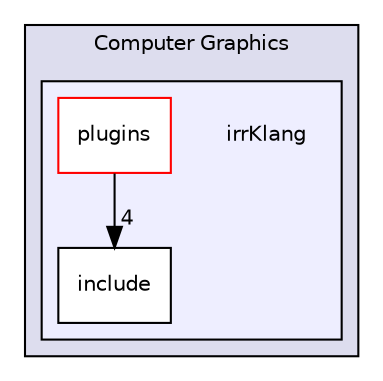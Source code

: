 digraph "Computer Graphics/irrKlang" {
  bgcolor=transparent;
  compound=true
  node [ fontsize="10", fontname="Helvetica"];
  edge [ labelfontsize="10", labelfontname="Helvetica"];
  subgraph clusterdir_ae43a1f3162a6a75b457adff50d66fa5 {
    graph [ bgcolor="#ddddee", pencolor="black", label="Computer Graphics" fontname="Helvetica", fontsize="10", URL="dir_ae43a1f3162a6a75b457adff50d66fa5.html"]
  subgraph clusterdir_6a0ef7c59787af7de3734003789107e2 {
    graph [ bgcolor="#eeeeff", pencolor="black", label="" URL="dir_6a0ef7c59787af7de3734003789107e2.html"];
    dir_6a0ef7c59787af7de3734003789107e2 [shape=plaintext label="irrKlang"];
    dir_2dee590d80439c849fbe3dcf65def756 [shape=box label="include" color="black" fillcolor="white" style="filled" URL="dir_2dee590d80439c849fbe3dcf65def756.html"];
    dir_6f3eb046256fd728f56d11719040f83b [shape=box label="plugins" color="red" fillcolor="white" style="filled" URL="dir_6f3eb046256fd728f56d11719040f83b.html"];
  }
  }
  dir_6f3eb046256fd728f56d11719040f83b->dir_2dee590d80439c849fbe3dcf65def756 [headlabel="4", labeldistance=1.5 headhref="dir_000005_000004.html"];
}
